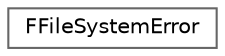 digraph "Graphical Class Hierarchy"
{
 // INTERACTIVE_SVG=YES
 // LATEX_PDF_SIZE
  bgcolor="transparent";
  edge [fontname=Helvetica,fontsize=10,labelfontname=Helvetica,labelfontsize=10];
  node [fontname=Helvetica,fontsize=10,shape=box,height=0.2,width=0.4];
  rankdir="LR";
  Node0 [id="Node000000",label="FFileSystemError",height=0.2,width=0.4,color="grey40", fillcolor="white", style="filled",URL="$df/df2/classFFileSystemError.html",tooltip="Stores custom error messages from the engine along with an optional system error code that can provid..."];
}
